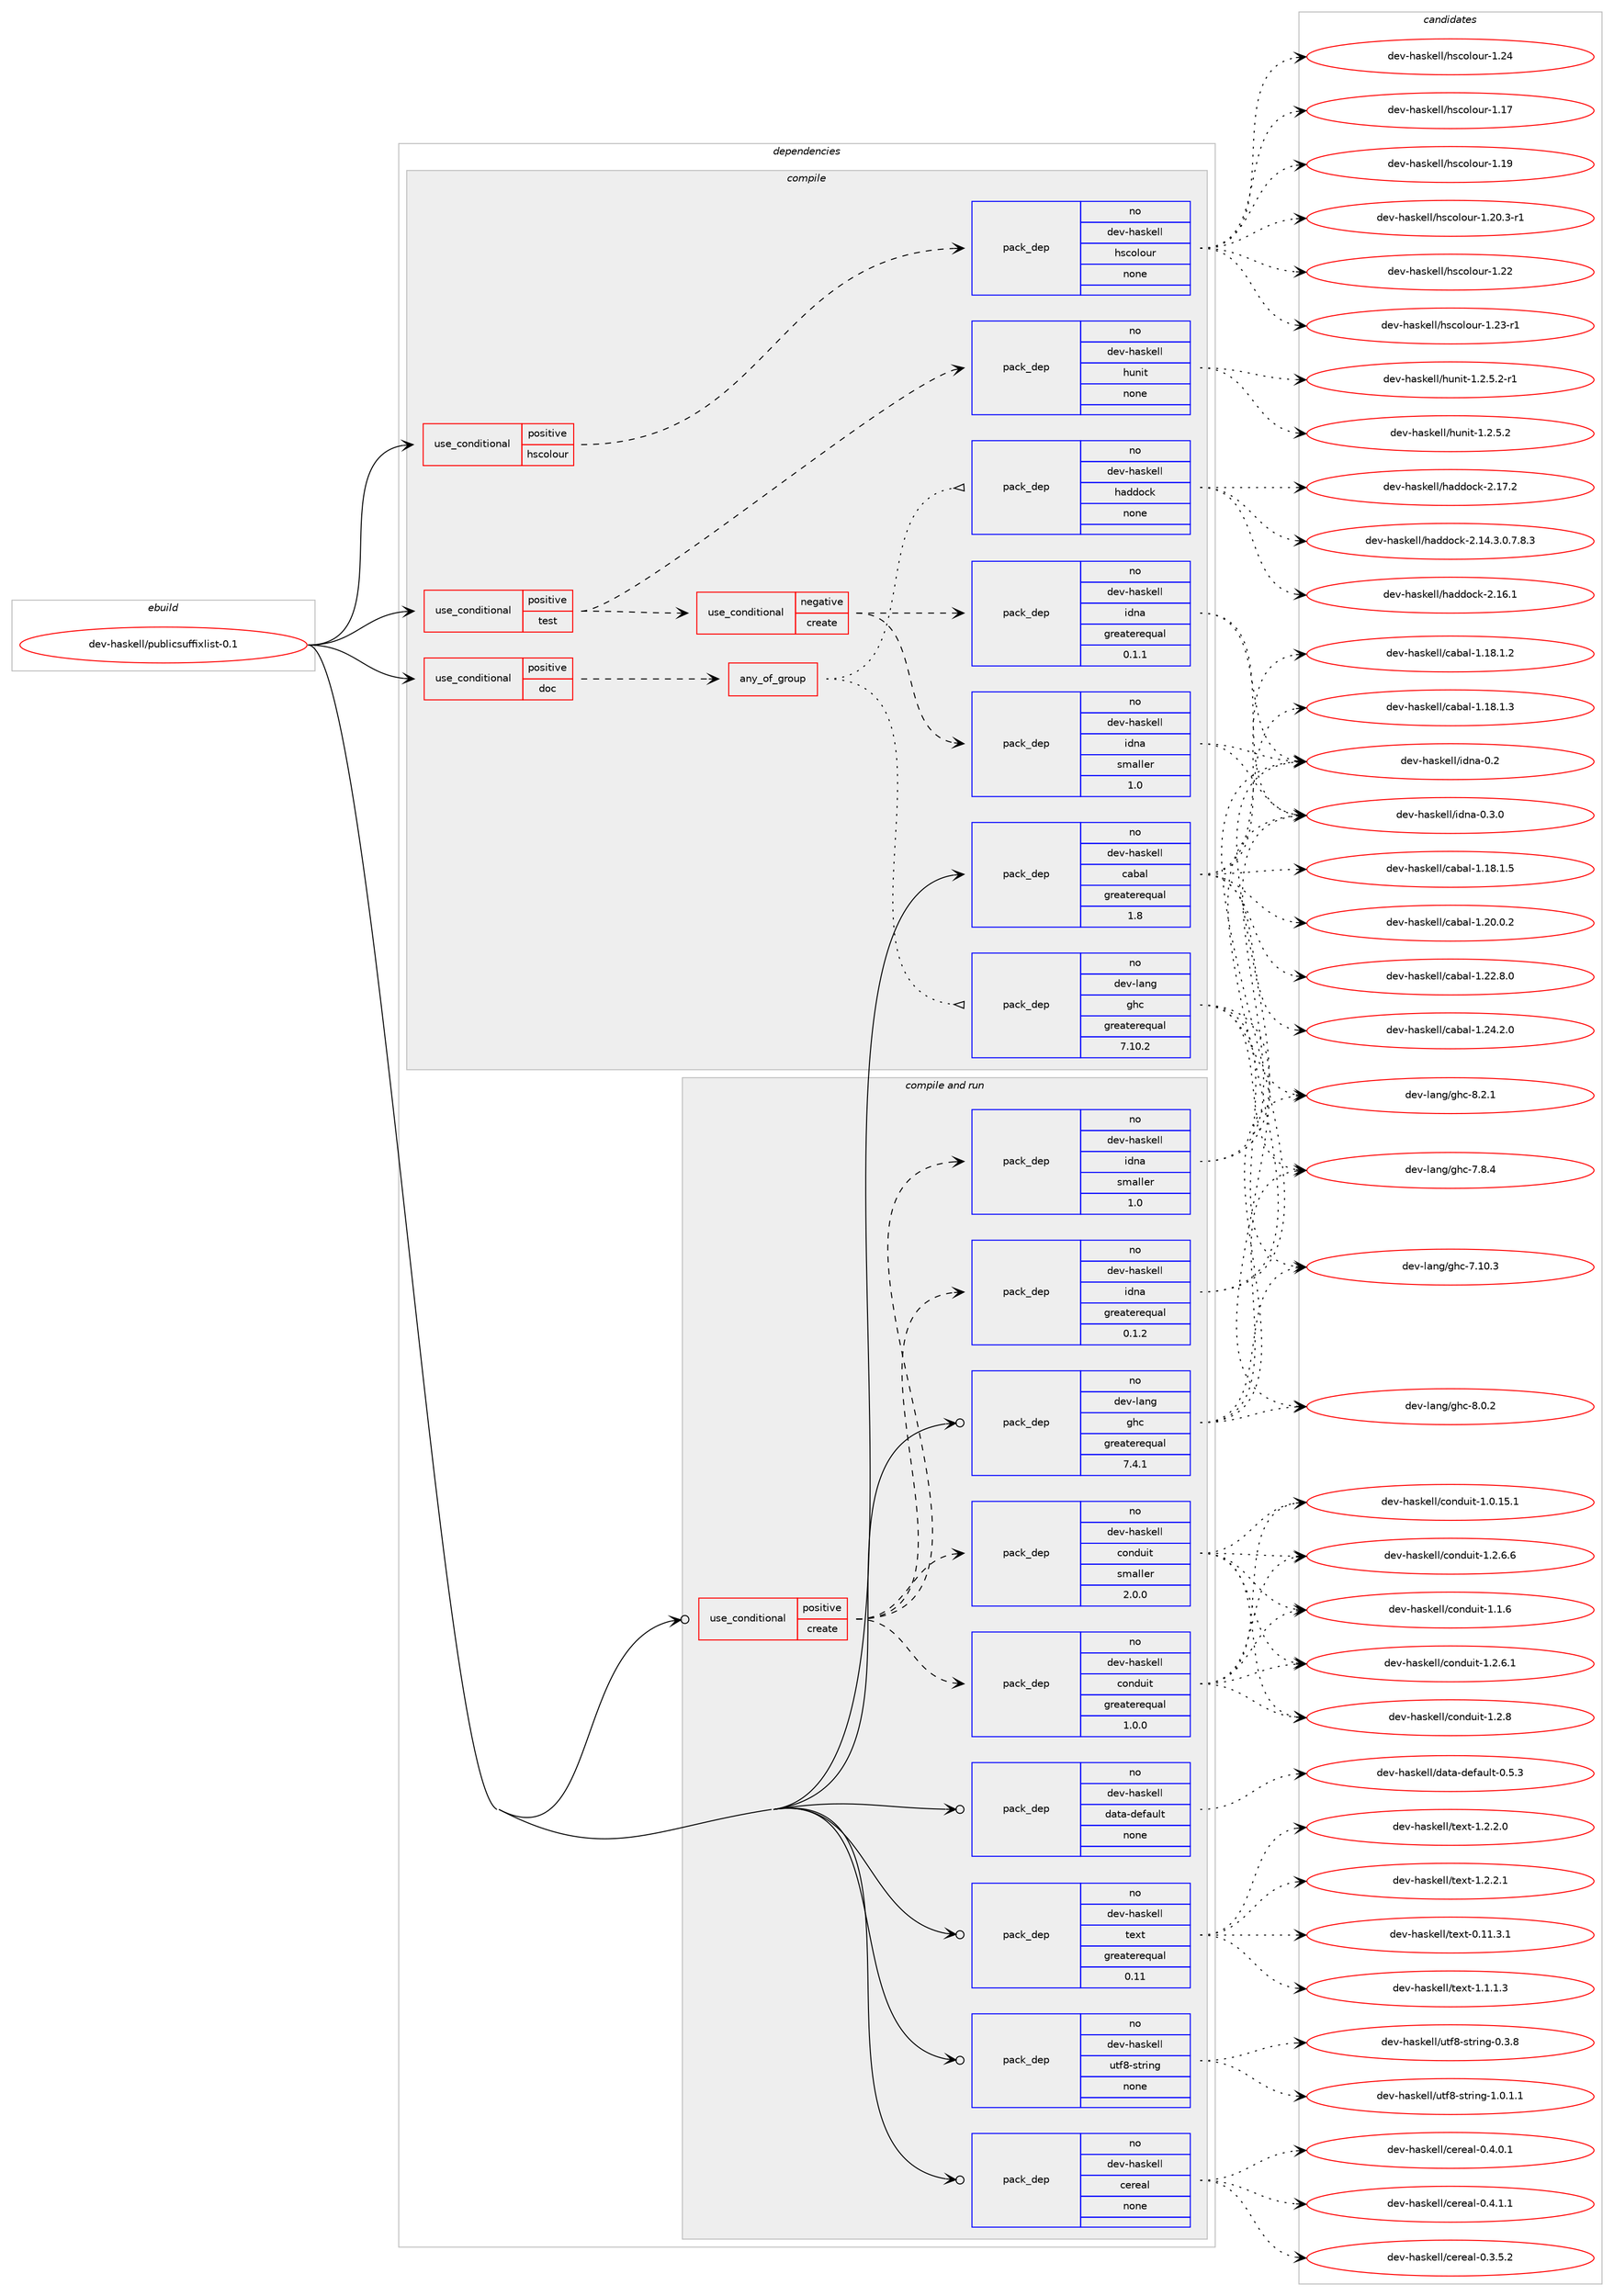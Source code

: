 digraph prolog {

# *************
# Graph options
# *************

newrank=true;
concentrate=true;
compound=true;
graph [rankdir=LR,fontname=Helvetica,fontsize=10,ranksep=1.5];#, ranksep=2.5, nodesep=0.2];
edge  [arrowhead=vee];
node  [fontname=Helvetica,fontsize=10];

# **********
# The ebuild
# **********

subgraph cluster_leftcol {
color=gray;
rank=same;
label=<<i>ebuild</i>>;
id [label="dev-haskell/publicsuffixlist-0.1", color=red, width=4, href="../dev-haskell/publicsuffixlist-0.1.svg"];
}

# ****************
# The dependencies
# ****************

subgraph cluster_midcol {
color=gray;
label=<<i>dependencies</i>>;
subgraph cluster_compile {
fillcolor="#eeeeee";
style=filled;
label=<<i>compile</i>>;
subgraph cond20426 {
dependency90129 [label=<<TABLE BORDER="0" CELLBORDER="1" CELLSPACING="0" CELLPADDING="4"><TR><TD ROWSPAN="3" CELLPADDING="10">use_conditional</TD></TR><TR><TD>positive</TD></TR><TR><TD>doc</TD></TR></TABLE>>, shape=none, color=red];
subgraph any2531 {
dependency90130 [label=<<TABLE BORDER="0" CELLBORDER="1" CELLSPACING="0" CELLPADDING="4"><TR><TD CELLPADDING="10">any_of_group</TD></TR></TABLE>>, shape=none, color=red];subgraph pack67142 {
dependency90131 [label=<<TABLE BORDER="0" CELLBORDER="1" CELLSPACING="0" CELLPADDING="4" WIDTH="220"><TR><TD ROWSPAN="6" CELLPADDING="30">pack_dep</TD></TR><TR><TD WIDTH="110">no</TD></TR><TR><TD>dev-haskell</TD></TR><TR><TD>haddock</TD></TR><TR><TD>none</TD></TR><TR><TD></TD></TR></TABLE>>, shape=none, color=blue];
}
dependency90130:e -> dependency90131:w [weight=20,style="dotted",arrowhead="oinv"];
subgraph pack67143 {
dependency90132 [label=<<TABLE BORDER="0" CELLBORDER="1" CELLSPACING="0" CELLPADDING="4" WIDTH="220"><TR><TD ROWSPAN="6" CELLPADDING="30">pack_dep</TD></TR><TR><TD WIDTH="110">no</TD></TR><TR><TD>dev-lang</TD></TR><TR><TD>ghc</TD></TR><TR><TD>greaterequal</TD></TR><TR><TD>7.10.2</TD></TR></TABLE>>, shape=none, color=blue];
}
dependency90130:e -> dependency90132:w [weight=20,style="dotted",arrowhead="oinv"];
}
dependency90129:e -> dependency90130:w [weight=20,style="dashed",arrowhead="vee"];
}
id:e -> dependency90129:w [weight=20,style="solid",arrowhead="vee"];
subgraph cond20427 {
dependency90133 [label=<<TABLE BORDER="0" CELLBORDER="1" CELLSPACING="0" CELLPADDING="4"><TR><TD ROWSPAN="3" CELLPADDING="10">use_conditional</TD></TR><TR><TD>positive</TD></TR><TR><TD>hscolour</TD></TR></TABLE>>, shape=none, color=red];
subgraph pack67144 {
dependency90134 [label=<<TABLE BORDER="0" CELLBORDER="1" CELLSPACING="0" CELLPADDING="4" WIDTH="220"><TR><TD ROWSPAN="6" CELLPADDING="30">pack_dep</TD></TR><TR><TD WIDTH="110">no</TD></TR><TR><TD>dev-haskell</TD></TR><TR><TD>hscolour</TD></TR><TR><TD>none</TD></TR><TR><TD></TD></TR></TABLE>>, shape=none, color=blue];
}
dependency90133:e -> dependency90134:w [weight=20,style="dashed",arrowhead="vee"];
}
id:e -> dependency90133:w [weight=20,style="solid",arrowhead="vee"];
subgraph cond20428 {
dependency90135 [label=<<TABLE BORDER="0" CELLBORDER="1" CELLSPACING="0" CELLPADDING="4"><TR><TD ROWSPAN="3" CELLPADDING="10">use_conditional</TD></TR><TR><TD>positive</TD></TR><TR><TD>test</TD></TR></TABLE>>, shape=none, color=red];
subgraph pack67145 {
dependency90136 [label=<<TABLE BORDER="0" CELLBORDER="1" CELLSPACING="0" CELLPADDING="4" WIDTH="220"><TR><TD ROWSPAN="6" CELLPADDING="30">pack_dep</TD></TR><TR><TD WIDTH="110">no</TD></TR><TR><TD>dev-haskell</TD></TR><TR><TD>hunit</TD></TR><TR><TD>none</TD></TR><TR><TD></TD></TR></TABLE>>, shape=none, color=blue];
}
dependency90135:e -> dependency90136:w [weight=20,style="dashed",arrowhead="vee"];
subgraph cond20429 {
dependency90137 [label=<<TABLE BORDER="0" CELLBORDER="1" CELLSPACING="0" CELLPADDING="4"><TR><TD ROWSPAN="3" CELLPADDING="10">use_conditional</TD></TR><TR><TD>negative</TD></TR><TR><TD>create</TD></TR></TABLE>>, shape=none, color=red];
subgraph pack67146 {
dependency90138 [label=<<TABLE BORDER="0" CELLBORDER="1" CELLSPACING="0" CELLPADDING="4" WIDTH="220"><TR><TD ROWSPAN="6" CELLPADDING="30">pack_dep</TD></TR><TR><TD WIDTH="110">no</TD></TR><TR><TD>dev-haskell</TD></TR><TR><TD>idna</TD></TR><TR><TD>greaterequal</TD></TR><TR><TD>0.1.1</TD></TR></TABLE>>, shape=none, color=blue];
}
dependency90137:e -> dependency90138:w [weight=20,style="dashed",arrowhead="vee"];
subgraph pack67147 {
dependency90139 [label=<<TABLE BORDER="0" CELLBORDER="1" CELLSPACING="0" CELLPADDING="4" WIDTH="220"><TR><TD ROWSPAN="6" CELLPADDING="30">pack_dep</TD></TR><TR><TD WIDTH="110">no</TD></TR><TR><TD>dev-haskell</TD></TR><TR><TD>idna</TD></TR><TR><TD>smaller</TD></TR><TR><TD>1.0</TD></TR></TABLE>>, shape=none, color=blue];
}
dependency90137:e -> dependency90139:w [weight=20,style="dashed",arrowhead="vee"];
}
dependency90135:e -> dependency90137:w [weight=20,style="dashed",arrowhead="vee"];
}
id:e -> dependency90135:w [weight=20,style="solid",arrowhead="vee"];
subgraph pack67148 {
dependency90140 [label=<<TABLE BORDER="0" CELLBORDER="1" CELLSPACING="0" CELLPADDING="4" WIDTH="220"><TR><TD ROWSPAN="6" CELLPADDING="30">pack_dep</TD></TR><TR><TD WIDTH="110">no</TD></TR><TR><TD>dev-haskell</TD></TR><TR><TD>cabal</TD></TR><TR><TD>greaterequal</TD></TR><TR><TD>1.8</TD></TR></TABLE>>, shape=none, color=blue];
}
id:e -> dependency90140:w [weight=20,style="solid",arrowhead="vee"];
}
subgraph cluster_compileandrun {
fillcolor="#eeeeee";
style=filled;
label=<<i>compile and run</i>>;
subgraph cond20430 {
dependency90141 [label=<<TABLE BORDER="0" CELLBORDER="1" CELLSPACING="0" CELLPADDING="4"><TR><TD ROWSPAN="3" CELLPADDING="10">use_conditional</TD></TR><TR><TD>positive</TD></TR><TR><TD>create</TD></TR></TABLE>>, shape=none, color=red];
subgraph pack67149 {
dependency90142 [label=<<TABLE BORDER="0" CELLBORDER="1" CELLSPACING="0" CELLPADDING="4" WIDTH="220"><TR><TD ROWSPAN="6" CELLPADDING="30">pack_dep</TD></TR><TR><TD WIDTH="110">no</TD></TR><TR><TD>dev-haskell</TD></TR><TR><TD>conduit</TD></TR><TR><TD>greaterequal</TD></TR><TR><TD>1.0.0</TD></TR></TABLE>>, shape=none, color=blue];
}
dependency90141:e -> dependency90142:w [weight=20,style="dashed",arrowhead="vee"];
subgraph pack67150 {
dependency90143 [label=<<TABLE BORDER="0" CELLBORDER="1" CELLSPACING="0" CELLPADDING="4" WIDTH="220"><TR><TD ROWSPAN="6" CELLPADDING="30">pack_dep</TD></TR><TR><TD WIDTH="110">no</TD></TR><TR><TD>dev-haskell</TD></TR><TR><TD>conduit</TD></TR><TR><TD>smaller</TD></TR><TR><TD>2.0.0</TD></TR></TABLE>>, shape=none, color=blue];
}
dependency90141:e -> dependency90143:w [weight=20,style="dashed",arrowhead="vee"];
subgraph pack67151 {
dependency90144 [label=<<TABLE BORDER="0" CELLBORDER="1" CELLSPACING="0" CELLPADDING="4" WIDTH="220"><TR><TD ROWSPAN="6" CELLPADDING="30">pack_dep</TD></TR><TR><TD WIDTH="110">no</TD></TR><TR><TD>dev-haskell</TD></TR><TR><TD>idna</TD></TR><TR><TD>greaterequal</TD></TR><TR><TD>0.1.2</TD></TR></TABLE>>, shape=none, color=blue];
}
dependency90141:e -> dependency90144:w [weight=20,style="dashed",arrowhead="vee"];
subgraph pack67152 {
dependency90145 [label=<<TABLE BORDER="0" CELLBORDER="1" CELLSPACING="0" CELLPADDING="4" WIDTH="220"><TR><TD ROWSPAN="6" CELLPADDING="30">pack_dep</TD></TR><TR><TD WIDTH="110">no</TD></TR><TR><TD>dev-haskell</TD></TR><TR><TD>idna</TD></TR><TR><TD>smaller</TD></TR><TR><TD>1.0</TD></TR></TABLE>>, shape=none, color=blue];
}
dependency90141:e -> dependency90145:w [weight=20,style="dashed",arrowhead="vee"];
}
id:e -> dependency90141:w [weight=20,style="solid",arrowhead="odotvee"];
subgraph pack67153 {
dependency90146 [label=<<TABLE BORDER="0" CELLBORDER="1" CELLSPACING="0" CELLPADDING="4" WIDTH="220"><TR><TD ROWSPAN="6" CELLPADDING="30">pack_dep</TD></TR><TR><TD WIDTH="110">no</TD></TR><TR><TD>dev-haskell</TD></TR><TR><TD>cereal</TD></TR><TR><TD>none</TD></TR><TR><TD></TD></TR></TABLE>>, shape=none, color=blue];
}
id:e -> dependency90146:w [weight=20,style="solid",arrowhead="odotvee"];
subgraph pack67154 {
dependency90147 [label=<<TABLE BORDER="0" CELLBORDER="1" CELLSPACING="0" CELLPADDING="4" WIDTH="220"><TR><TD ROWSPAN="6" CELLPADDING="30">pack_dep</TD></TR><TR><TD WIDTH="110">no</TD></TR><TR><TD>dev-haskell</TD></TR><TR><TD>data-default</TD></TR><TR><TD>none</TD></TR><TR><TD></TD></TR></TABLE>>, shape=none, color=blue];
}
id:e -> dependency90147:w [weight=20,style="solid",arrowhead="odotvee"];
subgraph pack67155 {
dependency90148 [label=<<TABLE BORDER="0" CELLBORDER="1" CELLSPACING="0" CELLPADDING="4" WIDTH="220"><TR><TD ROWSPAN="6" CELLPADDING="30">pack_dep</TD></TR><TR><TD WIDTH="110">no</TD></TR><TR><TD>dev-haskell</TD></TR><TR><TD>text</TD></TR><TR><TD>greaterequal</TD></TR><TR><TD>0.11</TD></TR></TABLE>>, shape=none, color=blue];
}
id:e -> dependency90148:w [weight=20,style="solid",arrowhead="odotvee"];
subgraph pack67156 {
dependency90149 [label=<<TABLE BORDER="0" CELLBORDER="1" CELLSPACING="0" CELLPADDING="4" WIDTH="220"><TR><TD ROWSPAN="6" CELLPADDING="30">pack_dep</TD></TR><TR><TD WIDTH="110">no</TD></TR><TR><TD>dev-haskell</TD></TR><TR><TD>utf8-string</TD></TR><TR><TD>none</TD></TR><TR><TD></TD></TR></TABLE>>, shape=none, color=blue];
}
id:e -> dependency90149:w [weight=20,style="solid",arrowhead="odotvee"];
subgraph pack67157 {
dependency90150 [label=<<TABLE BORDER="0" CELLBORDER="1" CELLSPACING="0" CELLPADDING="4" WIDTH="220"><TR><TD ROWSPAN="6" CELLPADDING="30">pack_dep</TD></TR><TR><TD WIDTH="110">no</TD></TR><TR><TD>dev-lang</TD></TR><TR><TD>ghc</TD></TR><TR><TD>greaterequal</TD></TR><TR><TD>7.4.1</TD></TR></TABLE>>, shape=none, color=blue];
}
id:e -> dependency90150:w [weight=20,style="solid",arrowhead="odotvee"];
}
subgraph cluster_run {
fillcolor="#eeeeee";
style=filled;
label=<<i>run</i>>;
}
}

# **************
# The candidates
# **************

subgraph cluster_choices {
rank=same;
color=gray;
label=<<i>candidates</i>>;

subgraph choice67142 {
color=black;
nodesep=1;
choice1001011184510497115107101108108471049710010011199107455046495246514648465546564651 [label="dev-haskell/haddock-2.14.3.0.7.8.3", color=red, width=4,href="../dev-haskell/haddock-2.14.3.0.7.8.3.svg"];
choice100101118451049711510710110810847104971001001119910745504649544649 [label="dev-haskell/haddock-2.16.1", color=red, width=4,href="../dev-haskell/haddock-2.16.1.svg"];
choice100101118451049711510710110810847104971001001119910745504649554650 [label="dev-haskell/haddock-2.17.2", color=red, width=4,href="../dev-haskell/haddock-2.17.2.svg"];
dependency90131:e -> choice1001011184510497115107101108108471049710010011199107455046495246514648465546564651:w [style=dotted,weight="100"];
dependency90131:e -> choice100101118451049711510710110810847104971001001119910745504649544649:w [style=dotted,weight="100"];
dependency90131:e -> choice100101118451049711510710110810847104971001001119910745504649554650:w [style=dotted,weight="100"];
}
subgraph choice67143 {
color=black;
nodesep=1;
choice1001011184510897110103471031049945554649484651 [label="dev-lang/ghc-7.10.3", color=red, width=4,href="../dev-lang/ghc-7.10.3.svg"];
choice10010111845108971101034710310499455546564652 [label="dev-lang/ghc-7.8.4", color=red, width=4,href="../dev-lang/ghc-7.8.4.svg"];
choice10010111845108971101034710310499455646484650 [label="dev-lang/ghc-8.0.2", color=red, width=4,href="../dev-lang/ghc-8.0.2.svg"];
choice10010111845108971101034710310499455646504649 [label="dev-lang/ghc-8.2.1", color=red, width=4,href="../dev-lang/ghc-8.2.1.svg"];
dependency90132:e -> choice1001011184510897110103471031049945554649484651:w [style=dotted,weight="100"];
dependency90132:e -> choice10010111845108971101034710310499455546564652:w [style=dotted,weight="100"];
dependency90132:e -> choice10010111845108971101034710310499455646484650:w [style=dotted,weight="100"];
dependency90132:e -> choice10010111845108971101034710310499455646504649:w [style=dotted,weight="100"];
}
subgraph choice67144 {
color=black;
nodesep=1;
choice100101118451049711510710110810847104115991111081111171144549464955 [label="dev-haskell/hscolour-1.17", color=red, width=4,href="../dev-haskell/hscolour-1.17.svg"];
choice100101118451049711510710110810847104115991111081111171144549464957 [label="dev-haskell/hscolour-1.19", color=red, width=4,href="../dev-haskell/hscolour-1.19.svg"];
choice10010111845104971151071011081084710411599111108111117114454946504846514511449 [label="dev-haskell/hscolour-1.20.3-r1", color=red, width=4,href="../dev-haskell/hscolour-1.20.3-r1.svg"];
choice100101118451049711510710110810847104115991111081111171144549465050 [label="dev-haskell/hscolour-1.22", color=red, width=4,href="../dev-haskell/hscolour-1.22.svg"];
choice1001011184510497115107101108108471041159911110811111711445494650514511449 [label="dev-haskell/hscolour-1.23-r1", color=red, width=4,href="../dev-haskell/hscolour-1.23-r1.svg"];
choice100101118451049711510710110810847104115991111081111171144549465052 [label="dev-haskell/hscolour-1.24", color=red, width=4,href="../dev-haskell/hscolour-1.24.svg"];
dependency90134:e -> choice100101118451049711510710110810847104115991111081111171144549464955:w [style=dotted,weight="100"];
dependency90134:e -> choice100101118451049711510710110810847104115991111081111171144549464957:w [style=dotted,weight="100"];
dependency90134:e -> choice10010111845104971151071011081084710411599111108111117114454946504846514511449:w [style=dotted,weight="100"];
dependency90134:e -> choice100101118451049711510710110810847104115991111081111171144549465050:w [style=dotted,weight="100"];
dependency90134:e -> choice1001011184510497115107101108108471041159911110811111711445494650514511449:w [style=dotted,weight="100"];
dependency90134:e -> choice100101118451049711510710110810847104115991111081111171144549465052:w [style=dotted,weight="100"];
}
subgraph choice67145 {
color=black;
nodesep=1;
choice1001011184510497115107101108108471041171101051164549465046534650 [label="dev-haskell/hunit-1.2.5.2", color=red, width=4,href="../dev-haskell/hunit-1.2.5.2.svg"];
choice10010111845104971151071011081084710411711010511645494650465346504511449 [label="dev-haskell/hunit-1.2.5.2-r1", color=red, width=4,href="../dev-haskell/hunit-1.2.5.2-r1.svg"];
dependency90136:e -> choice1001011184510497115107101108108471041171101051164549465046534650:w [style=dotted,weight="100"];
dependency90136:e -> choice10010111845104971151071011081084710411711010511645494650465346504511449:w [style=dotted,weight="100"];
}
subgraph choice67146 {
color=black;
nodesep=1;
choice1001011184510497115107101108108471051001109745484650 [label="dev-haskell/idna-0.2", color=red, width=4,href="../dev-haskell/idna-0.2.svg"];
choice10010111845104971151071011081084710510011097454846514648 [label="dev-haskell/idna-0.3.0", color=red, width=4,href="../dev-haskell/idna-0.3.0.svg"];
dependency90138:e -> choice1001011184510497115107101108108471051001109745484650:w [style=dotted,weight="100"];
dependency90138:e -> choice10010111845104971151071011081084710510011097454846514648:w [style=dotted,weight="100"];
}
subgraph choice67147 {
color=black;
nodesep=1;
choice1001011184510497115107101108108471051001109745484650 [label="dev-haskell/idna-0.2", color=red, width=4,href="../dev-haskell/idna-0.2.svg"];
choice10010111845104971151071011081084710510011097454846514648 [label="dev-haskell/idna-0.3.0", color=red, width=4,href="../dev-haskell/idna-0.3.0.svg"];
dependency90139:e -> choice1001011184510497115107101108108471051001109745484650:w [style=dotted,weight="100"];
dependency90139:e -> choice10010111845104971151071011081084710510011097454846514648:w [style=dotted,weight="100"];
}
subgraph choice67148 {
color=black;
nodesep=1;
choice10010111845104971151071011081084799979897108454946495646494650 [label="dev-haskell/cabal-1.18.1.2", color=red, width=4,href="../dev-haskell/cabal-1.18.1.2.svg"];
choice10010111845104971151071011081084799979897108454946495646494651 [label="dev-haskell/cabal-1.18.1.3", color=red, width=4,href="../dev-haskell/cabal-1.18.1.3.svg"];
choice10010111845104971151071011081084799979897108454946495646494653 [label="dev-haskell/cabal-1.18.1.5", color=red, width=4,href="../dev-haskell/cabal-1.18.1.5.svg"];
choice10010111845104971151071011081084799979897108454946504846484650 [label="dev-haskell/cabal-1.20.0.2", color=red, width=4,href="../dev-haskell/cabal-1.20.0.2.svg"];
choice10010111845104971151071011081084799979897108454946505046564648 [label="dev-haskell/cabal-1.22.8.0", color=red, width=4,href="../dev-haskell/cabal-1.22.8.0.svg"];
choice10010111845104971151071011081084799979897108454946505246504648 [label="dev-haskell/cabal-1.24.2.0", color=red, width=4,href="../dev-haskell/cabal-1.24.2.0.svg"];
dependency90140:e -> choice10010111845104971151071011081084799979897108454946495646494650:w [style=dotted,weight="100"];
dependency90140:e -> choice10010111845104971151071011081084799979897108454946495646494651:w [style=dotted,weight="100"];
dependency90140:e -> choice10010111845104971151071011081084799979897108454946495646494653:w [style=dotted,weight="100"];
dependency90140:e -> choice10010111845104971151071011081084799979897108454946504846484650:w [style=dotted,weight="100"];
dependency90140:e -> choice10010111845104971151071011081084799979897108454946505046564648:w [style=dotted,weight="100"];
dependency90140:e -> choice10010111845104971151071011081084799979897108454946505246504648:w [style=dotted,weight="100"];
}
subgraph choice67149 {
color=black;
nodesep=1;
choice10010111845104971151071011081084799111110100117105116454946484649534649 [label="dev-haskell/conduit-1.0.15.1", color=red, width=4,href="../dev-haskell/conduit-1.0.15.1.svg"];
choice10010111845104971151071011081084799111110100117105116454946494654 [label="dev-haskell/conduit-1.1.6", color=red, width=4,href="../dev-haskell/conduit-1.1.6.svg"];
choice100101118451049711510710110810847991111101001171051164549465046544649 [label="dev-haskell/conduit-1.2.6.1", color=red, width=4,href="../dev-haskell/conduit-1.2.6.1.svg"];
choice100101118451049711510710110810847991111101001171051164549465046544654 [label="dev-haskell/conduit-1.2.6.6", color=red, width=4,href="../dev-haskell/conduit-1.2.6.6.svg"];
choice10010111845104971151071011081084799111110100117105116454946504656 [label="dev-haskell/conduit-1.2.8", color=red, width=4,href="../dev-haskell/conduit-1.2.8.svg"];
dependency90142:e -> choice10010111845104971151071011081084799111110100117105116454946484649534649:w [style=dotted,weight="100"];
dependency90142:e -> choice10010111845104971151071011081084799111110100117105116454946494654:w [style=dotted,weight="100"];
dependency90142:e -> choice100101118451049711510710110810847991111101001171051164549465046544649:w [style=dotted,weight="100"];
dependency90142:e -> choice100101118451049711510710110810847991111101001171051164549465046544654:w [style=dotted,weight="100"];
dependency90142:e -> choice10010111845104971151071011081084799111110100117105116454946504656:w [style=dotted,weight="100"];
}
subgraph choice67150 {
color=black;
nodesep=1;
choice10010111845104971151071011081084799111110100117105116454946484649534649 [label="dev-haskell/conduit-1.0.15.1", color=red, width=4,href="../dev-haskell/conduit-1.0.15.1.svg"];
choice10010111845104971151071011081084799111110100117105116454946494654 [label="dev-haskell/conduit-1.1.6", color=red, width=4,href="../dev-haskell/conduit-1.1.6.svg"];
choice100101118451049711510710110810847991111101001171051164549465046544649 [label="dev-haskell/conduit-1.2.6.1", color=red, width=4,href="../dev-haskell/conduit-1.2.6.1.svg"];
choice100101118451049711510710110810847991111101001171051164549465046544654 [label="dev-haskell/conduit-1.2.6.6", color=red, width=4,href="../dev-haskell/conduit-1.2.6.6.svg"];
choice10010111845104971151071011081084799111110100117105116454946504656 [label="dev-haskell/conduit-1.2.8", color=red, width=4,href="../dev-haskell/conduit-1.2.8.svg"];
dependency90143:e -> choice10010111845104971151071011081084799111110100117105116454946484649534649:w [style=dotted,weight="100"];
dependency90143:e -> choice10010111845104971151071011081084799111110100117105116454946494654:w [style=dotted,weight="100"];
dependency90143:e -> choice100101118451049711510710110810847991111101001171051164549465046544649:w [style=dotted,weight="100"];
dependency90143:e -> choice100101118451049711510710110810847991111101001171051164549465046544654:w [style=dotted,weight="100"];
dependency90143:e -> choice10010111845104971151071011081084799111110100117105116454946504656:w [style=dotted,weight="100"];
}
subgraph choice67151 {
color=black;
nodesep=1;
choice1001011184510497115107101108108471051001109745484650 [label="dev-haskell/idna-0.2", color=red, width=4,href="../dev-haskell/idna-0.2.svg"];
choice10010111845104971151071011081084710510011097454846514648 [label="dev-haskell/idna-0.3.0", color=red, width=4,href="../dev-haskell/idna-0.3.0.svg"];
dependency90144:e -> choice1001011184510497115107101108108471051001109745484650:w [style=dotted,weight="100"];
dependency90144:e -> choice10010111845104971151071011081084710510011097454846514648:w [style=dotted,weight="100"];
}
subgraph choice67152 {
color=black;
nodesep=1;
choice1001011184510497115107101108108471051001109745484650 [label="dev-haskell/idna-0.2", color=red, width=4,href="../dev-haskell/idna-0.2.svg"];
choice10010111845104971151071011081084710510011097454846514648 [label="dev-haskell/idna-0.3.0", color=red, width=4,href="../dev-haskell/idna-0.3.0.svg"];
dependency90145:e -> choice1001011184510497115107101108108471051001109745484650:w [style=dotted,weight="100"];
dependency90145:e -> choice10010111845104971151071011081084710510011097454846514648:w [style=dotted,weight="100"];
}
subgraph choice67153 {
color=black;
nodesep=1;
choice10010111845104971151071011081084799101114101971084548465146534650 [label="dev-haskell/cereal-0.3.5.2", color=red, width=4,href="../dev-haskell/cereal-0.3.5.2.svg"];
choice10010111845104971151071011081084799101114101971084548465246484649 [label="dev-haskell/cereal-0.4.0.1", color=red, width=4,href="../dev-haskell/cereal-0.4.0.1.svg"];
choice10010111845104971151071011081084799101114101971084548465246494649 [label="dev-haskell/cereal-0.4.1.1", color=red, width=4,href="../dev-haskell/cereal-0.4.1.1.svg"];
dependency90146:e -> choice10010111845104971151071011081084799101114101971084548465146534650:w [style=dotted,weight="100"];
dependency90146:e -> choice10010111845104971151071011081084799101114101971084548465246484649:w [style=dotted,weight="100"];
dependency90146:e -> choice10010111845104971151071011081084799101114101971084548465246494649:w [style=dotted,weight="100"];
}
subgraph choice67154 {
color=black;
nodesep=1;
choice10010111845104971151071011081084710097116974510010110297117108116454846534651 [label="dev-haskell/data-default-0.5.3", color=red, width=4,href="../dev-haskell/data-default-0.5.3.svg"];
dependency90147:e -> choice10010111845104971151071011081084710097116974510010110297117108116454846534651:w [style=dotted,weight="100"];
}
subgraph choice67155 {
color=black;
nodesep=1;
choice100101118451049711510710110810847116101120116454846494946514649 [label="dev-haskell/text-0.11.3.1", color=red, width=4,href="../dev-haskell/text-0.11.3.1.svg"];
choice1001011184510497115107101108108471161011201164549464946494651 [label="dev-haskell/text-1.1.1.3", color=red, width=4,href="../dev-haskell/text-1.1.1.3.svg"];
choice1001011184510497115107101108108471161011201164549465046504648 [label="dev-haskell/text-1.2.2.0", color=red, width=4,href="../dev-haskell/text-1.2.2.0.svg"];
choice1001011184510497115107101108108471161011201164549465046504649 [label="dev-haskell/text-1.2.2.1", color=red, width=4,href="../dev-haskell/text-1.2.2.1.svg"];
dependency90148:e -> choice100101118451049711510710110810847116101120116454846494946514649:w [style=dotted,weight="100"];
dependency90148:e -> choice1001011184510497115107101108108471161011201164549464946494651:w [style=dotted,weight="100"];
dependency90148:e -> choice1001011184510497115107101108108471161011201164549465046504648:w [style=dotted,weight="100"];
dependency90148:e -> choice1001011184510497115107101108108471161011201164549465046504649:w [style=dotted,weight="100"];
}
subgraph choice67156 {
color=black;
nodesep=1;
choice1001011184510497115107101108108471171161025645115116114105110103454846514656 [label="dev-haskell/utf8-string-0.3.8", color=red, width=4,href="../dev-haskell/utf8-string-0.3.8.svg"];
choice10010111845104971151071011081084711711610256451151161141051101034549464846494649 [label="dev-haskell/utf8-string-1.0.1.1", color=red, width=4,href="../dev-haskell/utf8-string-1.0.1.1.svg"];
dependency90149:e -> choice1001011184510497115107101108108471171161025645115116114105110103454846514656:w [style=dotted,weight="100"];
dependency90149:e -> choice10010111845104971151071011081084711711610256451151161141051101034549464846494649:w [style=dotted,weight="100"];
}
subgraph choice67157 {
color=black;
nodesep=1;
choice1001011184510897110103471031049945554649484651 [label="dev-lang/ghc-7.10.3", color=red, width=4,href="../dev-lang/ghc-7.10.3.svg"];
choice10010111845108971101034710310499455546564652 [label="dev-lang/ghc-7.8.4", color=red, width=4,href="../dev-lang/ghc-7.8.4.svg"];
choice10010111845108971101034710310499455646484650 [label="dev-lang/ghc-8.0.2", color=red, width=4,href="../dev-lang/ghc-8.0.2.svg"];
choice10010111845108971101034710310499455646504649 [label="dev-lang/ghc-8.2.1", color=red, width=4,href="../dev-lang/ghc-8.2.1.svg"];
dependency90150:e -> choice1001011184510897110103471031049945554649484651:w [style=dotted,weight="100"];
dependency90150:e -> choice10010111845108971101034710310499455546564652:w [style=dotted,weight="100"];
dependency90150:e -> choice10010111845108971101034710310499455646484650:w [style=dotted,weight="100"];
dependency90150:e -> choice10010111845108971101034710310499455646504649:w [style=dotted,weight="100"];
}
}

}
